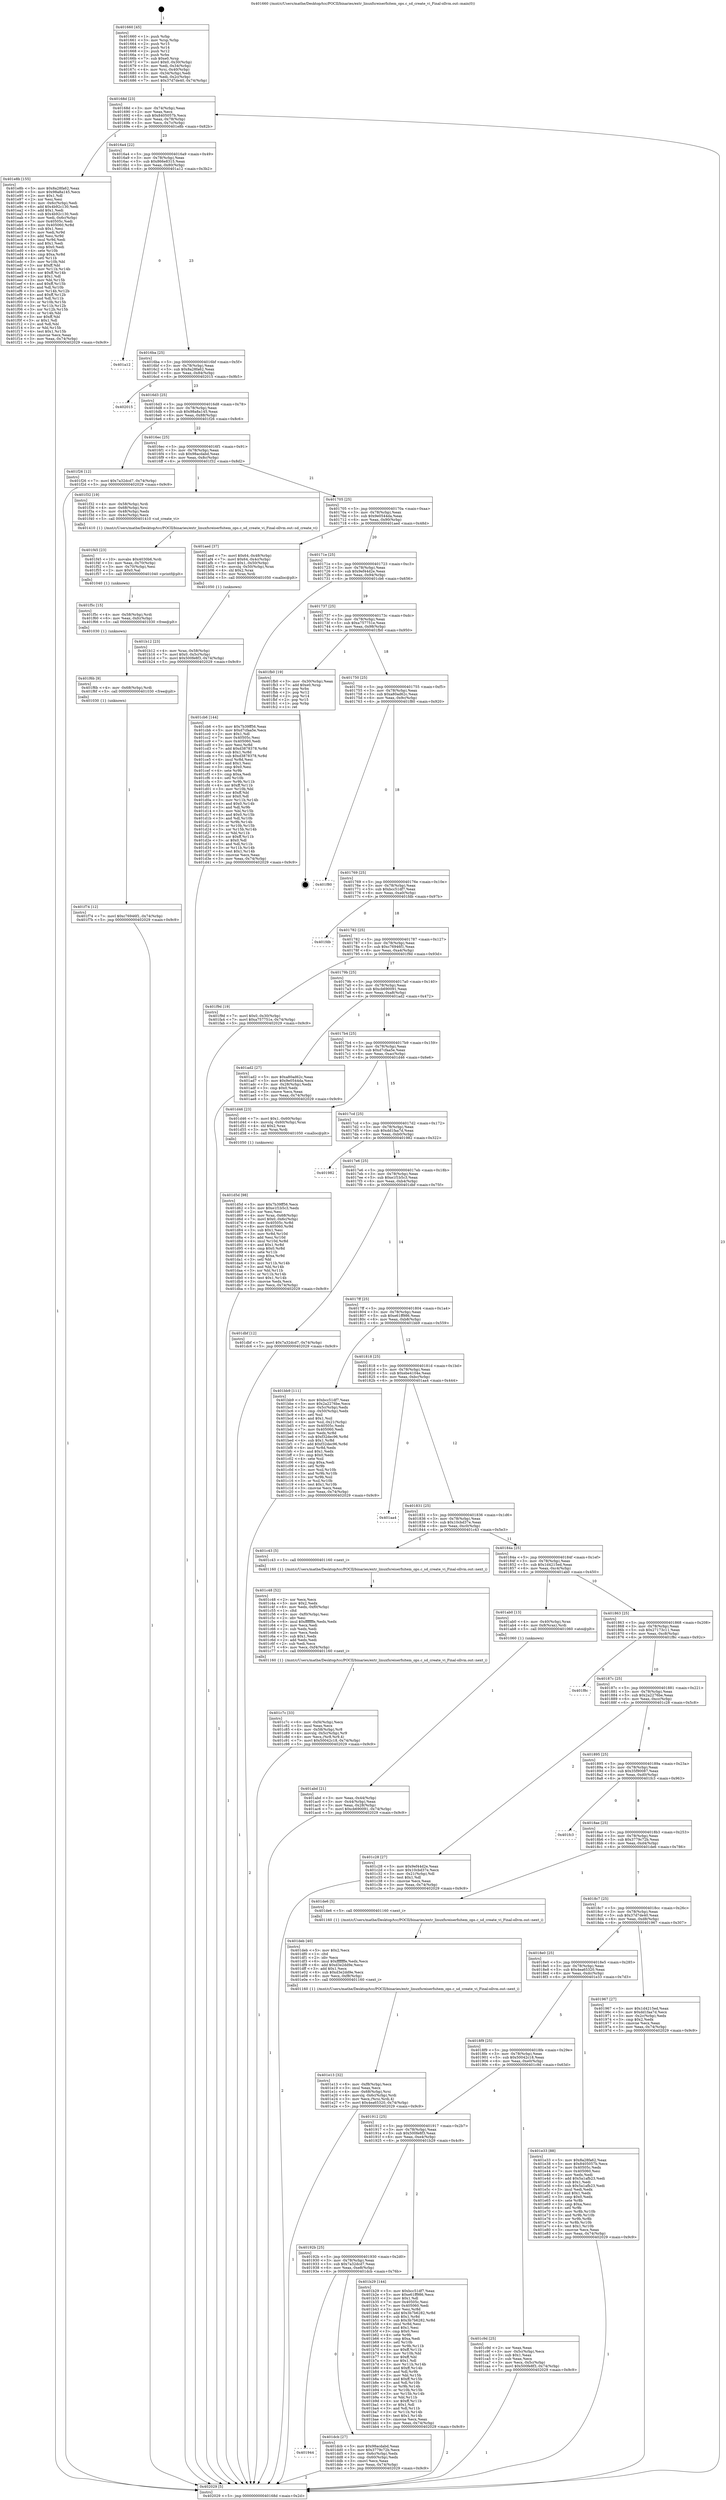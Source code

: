 digraph "0x401660" {
  label = "0x401660 (/mnt/c/Users/mathe/Desktop/tcc/POCII/binaries/extr_linuxfsreiserfsitem_ops.c_sd_create_vi_Final-ollvm.out::main(0))"
  labelloc = "t"
  node[shape=record]

  Entry [label="",width=0.3,height=0.3,shape=circle,fillcolor=black,style=filled]
  "0x40168d" [label="{
     0x40168d [23]\l
     | [instrs]\l
     &nbsp;&nbsp;0x40168d \<+3\>: mov -0x74(%rbp),%eax\l
     &nbsp;&nbsp;0x401690 \<+2\>: mov %eax,%ecx\l
     &nbsp;&nbsp;0x401692 \<+6\>: sub $0x8405057b,%ecx\l
     &nbsp;&nbsp;0x401698 \<+3\>: mov %eax,-0x78(%rbp)\l
     &nbsp;&nbsp;0x40169b \<+3\>: mov %ecx,-0x7c(%rbp)\l
     &nbsp;&nbsp;0x40169e \<+6\>: je 0000000000401e8b \<main+0x82b\>\l
  }"]
  "0x401e8b" [label="{
     0x401e8b [155]\l
     | [instrs]\l
     &nbsp;&nbsp;0x401e8b \<+5\>: mov $0x8a28fa62,%eax\l
     &nbsp;&nbsp;0x401e90 \<+5\>: mov $0x98a8a145,%ecx\l
     &nbsp;&nbsp;0x401e95 \<+2\>: mov $0x1,%dl\l
     &nbsp;&nbsp;0x401e97 \<+2\>: xor %esi,%esi\l
     &nbsp;&nbsp;0x401e99 \<+3\>: mov -0x6c(%rbp),%edi\l
     &nbsp;&nbsp;0x401e9c \<+6\>: add $0x4b92c130,%edi\l
     &nbsp;&nbsp;0x401ea2 \<+3\>: add $0x1,%edi\l
     &nbsp;&nbsp;0x401ea5 \<+6\>: sub $0x4b92c130,%edi\l
     &nbsp;&nbsp;0x401eab \<+3\>: mov %edi,-0x6c(%rbp)\l
     &nbsp;&nbsp;0x401eae \<+7\>: mov 0x40505c,%edi\l
     &nbsp;&nbsp;0x401eb5 \<+8\>: mov 0x405060,%r8d\l
     &nbsp;&nbsp;0x401ebd \<+3\>: sub $0x1,%esi\l
     &nbsp;&nbsp;0x401ec0 \<+3\>: mov %edi,%r9d\l
     &nbsp;&nbsp;0x401ec3 \<+3\>: add %esi,%r9d\l
     &nbsp;&nbsp;0x401ec6 \<+4\>: imul %r9d,%edi\l
     &nbsp;&nbsp;0x401eca \<+3\>: and $0x1,%edi\l
     &nbsp;&nbsp;0x401ecd \<+3\>: cmp $0x0,%edi\l
     &nbsp;&nbsp;0x401ed0 \<+4\>: sete %r10b\l
     &nbsp;&nbsp;0x401ed4 \<+4\>: cmp $0xa,%r8d\l
     &nbsp;&nbsp;0x401ed8 \<+4\>: setl %r11b\l
     &nbsp;&nbsp;0x401edc \<+3\>: mov %r10b,%bl\l
     &nbsp;&nbsp;0x401edf \<+3\>: xor $0xff,%bl\l
     &nbsp;&nbsp;0x401ee2 \<+3\>: mov %r11b,%r14b\l
     &nbsp;&nbsp;0x401ee5 \<+4\>: xor $0xff,%r14b\l
     &nbsp;&nbsp;0x401ee9 \<+3\>: xor $0x1,%dl\l
     &nbsp;&nbsp;0x401eec \<+3\>: mov %bl,%r15b\l
     &nbsp;&nbsp;0x401eef \<+4\>: and $0xff,%r15b\l
     &nbsp;&nbsp;0x401ef3 \<+3\>: and %dl,%r10b\l
     &nbsp;&nbsp;0x401ef6 \<+3\>: mov %r14b,%r12b\l
     &nbsp;&nbsp;0x401ef9 \<+4\>: and $0xff,%r12b\l
     &nbsp;&nbsp;0x401efd \<+3\>: and %dl,%r11b\l
     &nbsp;&nbsp;0x401f00 \<+3\>: or %r10b,%r15b\l
     &nbsp;&nbsp;0x401f03 \<+3\>: or %r11b,%r12b\l
     &nbsp;&nbsp;0x401f06 \<+3\>: xor %r12b,%r15b\l
     &nbsp;&nbsp;0x401f09 \<+3\>: or %r14b,%bl\l
     &nbsp;&nbsp;0x401f0c \<+3\>: xor $0xff,%bl\l
     &nbsp;&nbsp;0x401f0f \<+3\>: or $0x1,%dl\l
     &nbsp;&nbsp;0x401f12 \<+2\>: and %dl,%bl\l
     &nbsp;&nbsp;0x401f14 \<+3\>: or %bl,%r15b\l
     &nbsp;&nbsp;0x401f17 \<+4\>: test $0x1,%r15b\l
     &nbsp;&nbsp;0x401f1b \<+3\>: cmovne %ecx,%eax\l
     &nbsp;&nbsp;0x401f1e \<+3\>: mov %eax,-0x74(%rbp)\l
     &nbsp;&nbsp;0x401f21 \<+5\>: jmp 0000000000402029 \<main+0x9c9\>\l
  }"]
  "0x4016a4" [label="{
     0x4016a4 [22]\l
     | [instrs]\l
     &nbsp;&nbsp;0x4016a4 \<+5\>: jmp 00000000004016a9 \<main+0x49\>\l
     &nbsp;&nbsp;0x4016a9 \<+3\>: mov -0x78(%rbp),%eax\l
     &nbsp;&nbsp;0x4016ac \<+5\>: sub $0x866e8315,%eax\l
     &nbsp;&nbsp;0x4016b1 \<+3\>: mov %eax,-0x80(%rbp)\l
     &nbsp;&nbsp;0x4016b4 \<+6\>: je 0000000000401a12 \<main+0x3b2\>\l
  }"]
  Exit [label="",width=0.3,height=0.3,shape=circle,fillcolor=black,style=filled,peripheries=2]
  "0x401a12" [label="{
     0x401a12\l
  }", style=dashed]
  "0x4016ba" [label="{
     0x4016ba [25]\l
     | [instrs]\l
     &nbsp;&nbsp;0x4016ba \<+5\>: jmp 00000000004016bf \<main+0x5f\>\l
     &nbsp;&nbsp;0x4016bf \<+3\>: mov -0x78(%rbp),%eax\l
     &nbsp;&nbsp;0x4016c2 \<+5\>: sub $0x8a28fa62,%eax\l
     &nbsp;&nbsp;0x4016c7 \<+6\>: mov %eax,-0x84(%rbp)\l
     &nbsp;&nbsp;0x4016cd \<+6\>: je 0000000000402015 \<main+0x9b5\>\l
  }"]
  "0x401f74" [label="{
     0x401f74 [12]\l
     | [instrs]\l
     &nbsp;&nbsp;0x401f74 \<+7\>: movl $0xc76946f1,-0x74(%rbp)\l
     &nbsp;&nbsp;0x401f7b \<+5\>: jmp 0000000000402029 \<main+0x9c9\>\l
  }"]
  "0x402015" [label="{
     0x402015\l
  }", style=dashed]
  "0x4016d3" [label="{
     0x4016d3 [25]\l
     | [instrs]\l
     &nbsp;&nbsp;0x4016d3 \<+5\>: jmp 00000000004016d8 \<main+0x78\>\l
     &nbsp;&nbsp;0x4016d8 \<+3\>: mov -0x78(%rbp),%eax\l
     &nbsp;&nbsp;0x4016db \<+5\>: sub $0x98a8a145,%eax\l
     &nbsp;&nbsp;0x4016e0 \<+6\>: mov %eax,-0x88(%rbp)\l
     &nbsp;&nbsp;0x4016e6 \<+6\>: je 0000000000401f26 \<main+0x8c6\>\l
  }"]
  "0x401f6b" [label="{
     0x401f6b [9]\l
     | [instrs]\l
     &nbsp;&nbsp;0x401f6b \<+4\>: mov -0x68(%rbp),%rdi\l
     &nbsp;&nbsp;0x401f6f \<+5\>: call 0000000000401030 \<free@plt\>\l
     | [calls]\l
     &nbsp;&nbsp;0x401030 \{1\} (unknown)\l
  }"]
  "0x401f26" [label="{
     0x401f26 [12]\l
     | [instrs]\l
     &nbsp;&nbsp;0x401f26 \<+7\>: movl $0x7a32dcd7,-0x74(%rbp)\l
     &nbsp;&nbsp;0x401f2d \<+5\>: jmp 0000000000402029 \<main+0x9c9\>\l
  }"]
  "0x4016ec" [label="{
     0x4016ec [25]\l
     | [instrs]\l
     &nbsp;&nbsp;0x4016ec \<+5\>: jmp 00000000004016f1 \<main+0x91\>\l
     &nbsp;&nbsp;0x4016f1 \<+3\>: mov -0x78(%rbp),%eax\l
     &nbsp;&nbsp;0x4016f4 \<+5\>: sub $0x98acdabd,%eax\l
     &nbsp;&nbsp;0x4016f9 \<+6\>: mov %eax,-0x8c(%rbp)\l
     &nbsp;&nbsp;0x4016ff \<+6\>: je 0000000000401f32 \<main+0x8d2\>\l
  }"]
  "0x401f5c" [label="{
     0x401f5c [15]\l
     | [instrs]\l
     &nbsp;&nbsp;0x401f5c \<+4\>: mov -0x58(%rbp),%rdi\l
     &nbsp;&nbsp;0x401f60 \<+6\>: mov %eax,-0xfc(%rbp)\l
     &nbsp;&nbsp;0x401f66 \<+5\>: call 0000000000401030 \<free@plt\>\l
     | [calls]\l
     &nbsp;&nbsp;0x401030 \{1\} (unknown)\l
  }"]
  "0x401f32" [label="{
     0x401f32 [19]\l
     | [instrs]\l
     &nbsp;&nbsp;0x401f32 \<+4\>: mov -0x58(%rbp),%rdi\l
     &nbsp;&nbsp;0x401f36 \<+4\>: mov -0x68(%rbp),%rsi\l
     &nbsp;&nbsp;0x401f3a \<+3\>: mov -0x48(%rbp),%edx\l
     &nbsp;&nbsp;0x401f3d \<+3\>: mov -0x4c(%rbp),%ecx\l
     &nbsp;&nbsp;0x401f40 \<+5\>: call 0000000000401410 \<sd_create_vi\>\l
     | [calls]\l
     &nbsp;&nbsp;0x401410 \{1\} (/mnt/c/Users/mathe/Desktop/tcc/POCII/binaries/extr_linuxfsreiserfsitem_ops.c_sd_create_vi_Final-ollvm.out::sd_create_vi)\l
  }"]
  "0x401705" [label="{
     0x401705 [25]\l
     | [instrs]\l
     &nbsp;&nbsp;0x401705 \<+5\>: jmp 000000000040170a \<main+0xaa\>\l
     &nbsp;&nbsp;0x40170a \<+3\>: mov -0x78(%rbp),%eax\l
     &nbsp;&nbsp;0x40170d \<+5\>: sub $0x9e0544da,%eax\l
     &nbsp;&nbsp;0x401712 \<+6\>: mov %eax,-0x90(%rbp)\l
     &nbsp;&nbsp;0x401718 \<+6\>: je 0000000000401aed \<main+0x48d\>\l
  }"]
  "0x401f45" [label="{
     0x401f45 [23]\l
     | [instrs]\l
     &nbsp;&nbsp;0x401f45 \<+10\>: movabs $0x4030b6,%rdi\l
     &nbsp;&nbsp;0x401f4f \<+3\>: mov %eax,-0x70(%rbp)\l
     &nbsp;&nbsp;0x401f52 \<+3\>: mov -0x70(%rbp),%esi\l
     &nbsp;&nbsp;0x401f55 \<+2\>: mov $0x0,%al\l
     &nbsp;&nbsp;0x401f57 \<+5\>: call 0000000000401040 \<printf@plt\>\l
     | [calls]\l
     &nbsp;&nbsp;0x401040 \{1\} (unknown)\l
  }"]
  "0x401aed" [label="{
     0x401aed [37]\l
     | [instrs]\l
     &nbsp;&nbsp;0x401aed \<+7\>: movl $0x64,-0x48(%rbp)\l
     &nbsp;&nbsp;0x401af4 \<+7\>: movl $0x64,-0x4c(%rbp)\l
     &nbsp;&nbsp;0x401afb \<+7\>: movl $0x1,-0x50(%rbp)\l
     &nbsp;&nbsp;0x401b02 \<+4\>: movslq -0x50(%rbp),%rax\l
     &nbsp;&nbsp;0x401b06 \<+4\>: shl $0x2,%rax\l
     &nbsp;&nbsp;0x401b0a \<+3\>: mov %rax,%rdi\l
     &nbsp;&nbsp;0x401b0d \<+5\>: call 0000000000401050 \<malloc@plt\>\l
     | [calls]\l
     &nbsp;&nbsp;0x401050 \{1\} (unknown)\l
  }"]
  "0x40171e" [label="{
     0x40171e [25]\l
     | [instrs]\l
     &nbsp;&nbsp;0x40171e \<+5\>: jmp 0000000000401723 \<main+0xc3\>\l
     &nbsp;&nbsp;0x401723 \<+3\>: mov -0x78(%rbp),%eax\l
     &nbsp;&nbsp;0x401726 \<+5\>: sub $0x9ef44d2e,%eax\l
     &nbsp;&nbsp;0x40172b \<+6\>: mov %eax,-0x94(%rbp)\l
     &nbsp;&nbsp;0x401731 \<+6\>: je 0000000000401cb6 \<main+0x656\>\l
  }"]
  "0x401e13" [label="{
     0x401e13 [32]\l
     | [instrs]\l
     &nbsp;&nbsp;0x401e13 \<+6\>: mov -0xf8(%rbp),%ecx\l
     &nbsp;&nbsp;0x401e19 \<+3\>: imul %eax,%ecx\l
     &nbsp;&nbsp;0x401e1c \<+4\>: mov -0x68(%rbp),%rsi\l
     &nbsp;&nbsp;0x401e20 \<+4\>: movslq -0x6c(%rbp),%rdi\l
     &nbsp;&nbsp;0x401e24 \<+3\>: mov %ecx,(%rsi,%rdi,4)\l
     &nbsp;&nbsp;0x401e27 \<+7\>: movl $0x4ea65320,-0x74(%rbp)\l
     &nbsp;&nbsp;0x401e2e \<+5\>: jmp 0000000000402029 \<main+0x9c9\>\l
  }"]
  "0x401cb6" [label="{
     0x401cb6 [144]\l
     | [instrs]\l
     &nbsp;&nbsp;0x401cb6 \<+5\>: mov $0x7b39ff56,%eax\l
     &nbsp;&nbsp;0x401cbb \<+5\>: mov $0xd7cfaa5e,%ecx\l
     &nbsp;&nbsp;0x401cc0 \<+2\>: mov $0x1,%dl\l
     &nbsp;&nbsp;0x401cc2 \<+7\>: mov 0x40505c,%esi\l
     &nbsp;&nbsp;0x401cc9 \<+7\>: mov 0x405060,%edi\l
     &nbsp;&nbsp;0x401cd0 \<+3\>: mov %esi,%r8d\l
     &nbsp;&nbsp;0x401cd3 \<+7\>: add $0xd3878378,%r8d\l
     &nbsp;&nbsp;0x401cda \<+4\>: sub $0x1,%r8d\l
     &nbsp;&nbsp;0x401cde \<+7\>: sub $0xd3878378,%r8d\l
     &nbsp;&nbsp;0x401ce5 \<+4\>: imul %r8d,%esi\l
     &nbsp;&nbsp;0x401ce9 \<+3\>: and $0x1,%esi\l
     &nbsp;&nbsp;0x401cec \<+3\>: cmp $0x0,%esi\l
     &nbsp;&nbsp;0x401cef \<+4\>: sete %r9b\l
     &nbsp;&nbsp;0x401cf3 \<+3\>: cmp $0xa,%edi\l
     &nbsp;&nbsp;0x401cf6 \<+4\>: setl %r10b\l
     &nbsp;&nbsp;0x401cfa \<+3\>: mov %r9b,%r11b\l
     &nbsp;&nbsp;0x401cfd \<+4\>: xor $0xff,%r11b\l
     &nbsp;&nbsp;0x401d01 \<+3\>: mov %r10b,%bl\l
     &nbsp;&nbsp;0x401d04 \<+3\>: xor $0xff,%bl\l
     &nbsp;&nbsp;0x401d07 \<+3\>: xor $0x0,%dl\l
     &nbsp;&nbsp;0x401d0a \<+3\>: mov %r11b,%r14b\l
     &nbsp;&nbsp;0x401d0d \<+4\>: and $0x0,%r14b\l
     &nbsp;&nbsp;0x401d11 \<+3\>: and %dl,%r9b\l
     &nbsp;&nbsp;0x401d14 \<+3\>: mov %bl,%r15b\l
     &nbsp;&nbsp;0x401d17 \<+4\>: and $0x0,%r15b\l
     &nbsp;&nbsp;0x401d1b \<+3\>: and %dl,%r10b\l
     &nbsp;&nbsp;0x401d1e \<+3\>: or %r9b,%r14b\l
     &nbsp;&nbsp;0x401d21 \<+3\>: or %r10b,%r15b\l
     &nbsp;&nbsp;0x401d24 \<+3\>: xor %r15b,%r14b\l
     &nbsp;&nbsp;0x401d27 \<+3\>: or %bl,%r11b\l
     &nbsp;&nbsp;0x401d2a \<+4\>: xor $0xff,%r11b\l
     &nbsp;&nbsp;0x401d2e \<+3\>: or $0x0,%dl\l
     &nbsp;&nbsp;0x401d31 \<+3\>: and %dl,%r11b\l
     &nbsp;&nbsp;0x401d34 \<+3\>: or %r11b,%r14b\l
     &nbsp;&nbsp;0x401d37 \<+4\>: test $0x1,%r14b\l
     &nbsp;&nbsp;0x401d3b \<+3\>: cmovne %ecx,%eax\l
     &nbsp;&nbsp;0x401d3e \<+3\>: mov %eax,-0x74(%rbp)\l
     &nbsp;&nbsp;0x401d41 \<+5\>: jmp 0000000000402029 \<main+0x9c9\>\l
  }"]
  "0x401737" [label="{
     0x401737 [25]\l
     | [instrs]\l
     &nbsp;&nbsp;0x401737 \<+5\>: jmp 000000000040173c \<main+0xdc\>\l
     &nbsp;&nbsp;0x40173c \<+3\>: mov -0x78(%rbp),%eax\l
     &nbsp;&nbsp;0x40173f \<+5\>: sub $0xa757751e,%eax\l
     &nbsp;&nbsp;0x401744 \<+6\>: mov %eax,-0x98(%rbp)\l
     &nbsp;&nbsp;0x40174a \<+6\>: je 0000000000401fb0 \<main+0x950\>\l
  }"]
  "0x401deb" [label="{
     0x401deb [40]\l
     | [instrs]\l
     &nbsp;&nbsp;0x401deb \<+5\>: mov $0x2,%ecx\l
     &nbsp;&nbsp;0x401df0 \<+1\>: cltd\l
     &nbsp;&nbsp;0x401df1 \<+2\>: idiv %ecx\l
     &nbsp;&nbsp;0x401df3 \<+6\>: imul $0xfffffffe,%edx,%ecx\l
     &nbsp;&nbsp;0x401df9 \<+6\>: add $0xd3e2dd9e,%ecx\l
     &nbsp;&nbsp;0x401dff \<+3\>: add $0x1,%ecx\l
     &nbsp;&nbsp;0x401e02 \<+6\>: sub $0xd3e2dd9e,%ecx\l
     &nbsp;&nbsp;0x401e08 \<+6\>: mov %ecx,-0xf8(%rbp)\l
     &nbsp;&nbsp;0x401e0e \<+5\>: call 0000000000401160 \<next_i\>\l
     | [calls]\l
     &nbsp;&nbsp;0x401160 \{1\} (/mnt/c/Users/mathe/Desktop/tcc/POCII/binaries/extr_linuxfsreiserfsitem_ops.c_sd_create_vi_Final-ollvm.out::next_i)\l
  }"]
  "0x401fb0" [label="{
     0x401fb0 [19]\l
     | [instrs]\l
     &nbsp;&nbsp;0x401fb0 \<+3\>: mov -0x30(%rbp),%eax\l
     &nbsp;&nbsp;0x401fb3 \<+7\>: add $0xe0,%rsp\l
     &nbsp;&nbsp;0x401fba \<+1\>: pop %rbx\l
     &nbsp;&nbsp;0x401fbb \<+2\>: pop %r12\l
     &nbsp;&nbsp;0x401fbd \<+2\>: pop %r14\l
     &nbsp;&nbsp;0x401fbf \<+2\>: pop %r15\l
     &nbsp;&nbsp;0x401fc1 \<+1\>: pop %rbp\l
     &nbsp;&nbsp;0x401fc2 \<+1\>: ret\l
  }"]
  "0x401750" [label="{
     0x401750 [25]\l
     | [instrs]\l
     &nbsp;&nbsp;0x401750 \<+5\>: jmp 0000000000401755 \<main+0xf5\>\l
     &nbsp;&nbsp;0x401755 \<+3\>: mov -0x78(%rbp),%eax\l
     &nbsp;&nbsp;0x401758 \<+5\>: sub $0xa80ad62c,%eax\l
     &nbsp;&nbsp;0x40175d \<+6\>: mov %eax,-0x9c(%rbp)\l
     &nbsp;&nbsp;0x401763 \<+6\>: je 0000000000401f80 \<main+0x920\>\l
  }"]
  "0x401944" [label="{
     0x401944\l
  }", style=dashed]
  "0x401f80" [label="{
     0x401f80\l
  }", style=dashed]
  "0x401769" [label="{
     0x401769 [25]\l
     | [instrs]\l
     &nbsp;&nbsp;0x401769 \<+5\>: jmp 000000000040176e \<main+0x10e\>\l
     &nbsp;&nbsp;0x40176e \<+3\>: mov -0x78(%rbp),%eax\l
     &nbsp;&nbsp;0x401771 \<+5\>: sub $0xbcc51df7,%eax\l
     &nbsp;&nbsp;0x401776 \<+6\>: mov %eax,-0xa0(%rbp)\l
     &nbsp;&nbsp;0x40177c \<+6\>: je 0000000000401fdb \<main+0x97b\>\l
  }"]
  "0x401dcb" [label="{
     0x401dcb [27]\l
     | [instrs]\l
     &nbsp;&nbsp;0x401dcb \<+5\>: mov $0x98acdabd,%eax\l
     &nbsp;&nbsp;0x401dd0 \<+5\>: mov $0x3779c72b,%ecx\l
     &nbsp;&nbsp;0x401dd5 \<+3\>: mov -0x6c(%rbp),%edx\l
     &nbsp;&nbsp;0x401dd8 \<+3\>: cmp -0x60(%rbp),%edx\l
     &nbsp;&nbsp;0x401ddb \<+3\>: cmovl %ecx,%eax\l
     &nbsp;&nbsp;0x401dde \<+3\>: mov %eax,-0x74(%rbp)\l
     &nbsp;&nbsp;0x401de1 \<+5\>: jmp 0000000000402029 \<main+0x9c9\>\l
  }"]
  "0x401fdb" [label="{
     0x401fdb\l
  }", style=dashed]
  "0x401782" [label="{
     0x401782 [25]\l
     | [instrs]\l
     &nbsp;&nbsp;0x401782 \<+5\>: jmp 0000000000401787 \<main+0x127\>\l
     &nbsp;&nbsp;0x401787 \<+3\>: mov -0x78(%rbp),%eax\l
     &nbsp;&nbsp;0x40178a \<+5\>: sub $0xc76946f1,%eax\l
     &nbsp;&nbsp;0x40178f \<+6\>: mov %eax,-0xa4(%rbp)\l
     &nbsp;&nbsp;0x401795 \<+6\>: je 0000000000401f9d \<main+0x93d\>\l
  }"]
  "0x401d5d" [label="{
     0x401d5d [98]\l
     | [instrs]\l
     &nbsp;&nbsp;0x401d5d \<+5\>: mov $0x7b39ff56,%ecx\l
     &nbsp;&nbsp;0x401d62 \<+5\>: mov $0xe1f1b5c3,%edx\l
     &nbsp;&nbsp;0x401d67 \<+2\>: xor %esi,%esi\l
     &nbsp;&nbsp;0x401d69 \<+4\>: mov %rax,-0x68(%rbp)\l
     &nbsp;&nbsp;0x401d6d \<+7\>: movl $0x0,-0x6c(%rbp)\l
     &nbsp;&nbsp;0x401d74 \<+8\>: mov 0x40505c,%r8d\l
     &nbsp;&nbsp;0x401d7c \<+8\>: mov 0x405060,%r9d\l
     &nbsp;&nbsp;0x401d84 \<+3\>: sub $0x1,%esi\l
     &nbsp;&nbsp;0x401d87 \<+3\>: mov %r8d,%r10d\l
     &nbsp;&nbsp;0x401d8a \<+3\>: add %esi,%r10d\l
     &nbsp;&nbsp;0x401d8d \<+4\>: imul %r10d,%r8d\l
     &nbsp;&nbsp;0x401d91 \<+4\>: and $0x1,%r8d\l
     &nbsp;&nbsp;0x401d95 \<+4\>: cmp $0x0,%r8d\l
     &nbsp;&nbsp;0x401d99 \<+4\>: sete %r11b\l
     &nbsp;&nbsp;0x401d9d \<+4\>: cmp $0xa,%r9d\l
     &nbsp;&nbsp;0x401da1 \<+3\>: setl %bl\l
     &nbsp;&nbsp;0x401da4 \<+3\>: mov %r11b,%r14b\l
     &nbsp;&nbsp;0x401da7 \<+3\>: and %bl,%r14b\l
     &nbsp;&nbsp;0x401daa \<+3\>: xor %bl,%r11b\l
     &nbsp;&nbsp;0x401dad \<+3\>: or %r11b,%r14b\l
     &nbsp;&nbsp;0x401db0 \<+4\>: test $0x1,%r14b\l
     &nbsp;&nbsp;0x401db4 \<+3\>: cmovne %edx,%ecx\l
     &nbsp;&nbsp;0x401db7 \<+3\>: mov %ecx,-0x74(%rbp)\l
     &nbsp;&nbsp;0x401dba \<+5\>: jmp 0000000000402029 \<main+0x9c9\>\l
  }"]
  "0x401f9d" [label="{
     0x401f9d [19]\l
     | [instrs]\l
     &nbsp;&nbsp;0x401f9d \<+7\>: movl $0x0,-0x30(%rbp)\l
     &nbsp;&nbsp;0x401fa4 \<+7\>: movl $0xa757751e,-0x74(%rbp)\l
     &nbsp;&nbsp;0x401fab \<+5\>: jmp 0000000000402029 \<main+0x9c9\>\l
  }"]
  "0x40179b" [label="{
     0x40179b [25]\l
     | [instrs]\l
     &nbsp;&nbsp;0x40179b \<+5\>: jmp 00000000004017a0 \<main+0x140\>\l
     &nbsp;&nbsp;0x4017a0 \<+3\>: mov -0x78(%rbp),%eax\l
     &nbsp;&nbsp;0x4017a3 \<+5\>: sub $0xcb690091,%eax\l
     &nbsp;&nbsp;0x4017a8 \<+6\>: mov %eax,-0xa8(%rbp)\l
     &nbsp;&nbsp;0x4017ae \<+6\>: je 0000000000401ad2 \<main+0x472\>\l
  }"]
  "0x401c7c" [label="{
     0x401c7c [33]\l
     | [instrs]\l
     &nbsp;&nbsp;0x401c7c \<+6\>: mov -0xf4(%rbp),%ecx\l
     &nbsp;&nbsp;0x401c82 \<+3\>: imul %eax,%ecx\l
     &nbsp;&nbsp;0x401c85 \<+4\>: mov -0x58(%rbp),%r8\l
     &nbsp;&nbsp;0x401c89 \<+4\>: movslq -0x5c(%rbp),%r9\l
     &nbsp;&nbsp;0x401c8d \<+4\>: mov %ecx,(%r8,%r9,4)\l
     &nbsp;&nbsp;0x401c91 \<+7\>: movl $0x50042c18,-0x74(%rbp)\l
     &nbsp;&nbsp;0x401c98 \<+5\>: jmp 0000000000402029 \<main+0x9c9\>\l
  }"]
  "0x401ad2" [label="{
     0x401ad2 [27]\l
     | [instrs]\l
     &nbsp;&nbsp;0x401ad2 \<+5\>: mov $0xa80ad62c,%eax\l
     &nbsp;&nbsp;0x401ad7 \<+5\>: mov $0x9e0544da,%ecx\l
     &nbsp;&nbsp;0x401adc \<+3\>: mov -0x28(%rbp),%edx\l
     &nbsp;&nbsp;0x401adf \<+3\>: cmp $0x0,%edx\l
     &nbsp;&nbsp;0x401ae2 \<+3\>: cmove %ecx,%eax\l
     &nbsp;&nbsp;0x401ae5 \<+3\>: mov %eax,-0x74(%rbp)\l
     &nbsp;&nbsp;0x401ae8 \<+5\>: jmp 0000000000402029 \<main+0x9c9\>\l
  }"]
  "0x4017b4" [label="{
     0x4017b4 [25]\l
     | [instrs]\l
     &nbsp;&nbsp;0x4017b4 \<+5\>: jmp 00000000004017b9 \<main+0x159\>\l
     &nbsp;&nbsp;0x4017b9 \<+3\>: mov -0x78(%rbp),%eax\l
     &nbsp;&nbsp;0x4017bc \<+5\>: sub $0xd7cfaa5e,%eax\l
     &nbsp;&nbsp;0x4017c1 \<+6\>: mov %eax,-0xac(%rbp)\l
     &nbsp;&nbsp;0x4017c7 \<+6\>: je 0000000000401d46 \<main+0x6e6\>\l
  }"]
  "0x401c48" [label="{
     0x401c48 [52]\l
     | [instrs]\l
     &nbsp;&nbsp;0x401c48 \<+2\>: xor %ecx,%ecx\l
     &nbsp;&nbsp;0x401c4a \<+5\>: mov $0x2,%edx\l
     &nbsp;&nbsp;0x401c4f \<+6\>: mov %edx,-0xf0(%rbp)\l
     &nbsp;&nbsp;0x401c55 \<+1\>: cltd\l
     &nbsp;&nbsp;0x401c56 \<+6\>: mov -0xf0(%rbp),%esi\l
     &nbsp;&nbsp;0x401c5c \<+2\>: idiv %esi\l
     &nbsp;&nbsp;0x401c5e \<+6\>: imul $0xfffffffe,%edx,%edx\l
     &nbsp;&nbsp;0x401c64 \<+2\>: mov %ecx,%edi\l
     &nbsp;&nbsp;0x401c66 \<+2\>: sub %edx,%edi\l
     &nbsp;&nbsp;0x401c68 \<+2\>: mov %ecx,%edx\l
     &nbsp;&nbsp;0x401c6a \<+3\>: sub $0x1,%edx\l
     &nbsp;&nbsp;0x401c6d \<+2\>: add %edx,%edi\l
     &nbsp;&nbsp;0x401c6f \<+2\>: sub %edi,%ecx\l
     &nbsp;&nbsp;0x401c71 \<+6\>: mov %ecx,-0xf4(%rbp)\l
     &nbsp;&nbsp;0x401c77 \<+5\>: call 0000000000401160 \<next_i\>\l
     | [calls]\l
     &nbsp;&nbsp;0x401160 \{1\} (/mnt/c/Users/mathe/Desktop/tcc/POCII/binaries/extr_linuxfsreiserfsitem_ops.c_sd_create_vi_Final-ollvm.out::next_i)\l
  }"]
  "0x401d46" [label="{
     0x401d46 [23]\l
     | [instrs]\l
     &nbsp;&nbsp;0x401d46 \<+7\>: movl $0x1,-0x60(%rbp)\l
     &nbsp;&nbsp;0x401d4d \<+4\>: movslq -0x60(%rbp),%rax\l
     &nbsp;&nbsp;0x401d51 \<+4\>: shl $0x2,%rax\l
     &nbsp;&nbsp;0x401d55 \<+3\>: mov %rax,%rdi\l
     &nbsp;&nbsp;0x401d58 \<+5\>: call 0000000000401050 \<malloc@plt\>\l
     | [calls]\l
     &nbsp;&nbsp;0x401050 \{1\} (unknown)\l
  }"]
  "0x4017cd" [label="{
     0x4017cd [25]\l
     | [instrs]\l
     &nbsp;&nbsp;0x4017cd \<+5\>: jmp 00000000004017d2 \<main+0x172\>\l
     &nbsp;&nbsp;0x4017d2 \<+3\>: mov -0x78(%rbp),%eax\l
     &nbsp;&nbsp;0x4017d5 \<+5\>: sub $0xdd1faa7d,%eax\l
     &nbsp;&nbsp;0x4017da \<+6\>: mov %eax,-0xb0(%rbp)\l
     &nbsp;&nbsp;0x4017e0 \<+6\>: je 0000000000401982 \<main+0x322\>\l
  }"]
  "0x40192b" [label="{
     0x40192b [25]\l
     | [instrs]\l
     &nbsp;&nbsp;0x40192b \<+5\>: jmp 0000000000401930 \<main+0x2d0\>\l
     &nbsp;&nbsp;0x401930 \<+3\>: mov -0x78(%rbp),%eax\l
     &nbsp;&nbsp;0x401933 \<+5\>: sub $0x7a32dcd7,%eax\l
     &nbsp;&nbsp;0x401938 \<+6\>: mov %eax,-0xe8(%rbp)\l
     &nbsp;&nbsp;0x40193e \<+6\>: je 0000000000401dcb \<main+0x76b\>\l
  }"]
  "0x401982" [label="{
     0x401982\l
  }", style=dashed]
  "0x4017e6" [label="{
     0x4017e6 [25]\l
     | [instrs]\l
     &nbsp;&nbsp;0x4017e6 \<+5\>: jmp 00000000004017eb \<main+0x18b\>\l
     &nbsp;&nbsp;0x4017eb \<+3\>: mov -0x78(%rbp),%eax\l
     &nbsp;&nbsp;0x4017ee \<+5\>: sub $0xe1f1b5c3,%eax\l
     &nbsp;&nbsp;0x4017f3 \<+6\>: mov %eax,-0xb4(%rbp)\l
     &nbsp;&nbsp;0x4017f9 \<+6\>: je 0000000000401dbf \<main+0x75f\>\l
  }"]
  "0x401b29" [label="{
     0x401b29 [144]\l
     | [instrs]\l
     &nbsp;&nbsp;0x401b29 \<+5\>: mov $0xbcc51df7,%eax\l
     &nbsp;&nbsp;0x401b2e \<+5\>: mov $0xe61ff986,%ecx\l
     &nbsp;&nbsp;0x401b33 \<+2\>: mov $0x1,%dl\l
     &nbsp;&nbsp;0x401b35 \<+7\>: mov 0x40505c,%esi\l
     &nbsp;&nbsp;0x401b3c \<+7\>: mov 0x405060,%edi\l
     &nbsp;&nbsp;0x401b43 \<+3\>: mov %esi,%r8d\l
     &nbsp;&nbsp;0x401b46 \<+7\>: add $0x3b7b6282,%r8d\l
     &nbsp;&nbsp;0x401b4d \<+4\>: sub $0x1,%r8d\l
     &nbsp;&nbsp;0x401b51 \<+7\>: sub $0x3b7b6282,%r8d\l
     &nbsp;&nbsp;0x401b58 \<+4\>: imul %r8d,%esi\l
     &nbsp;&nbsp;0x401b5c \<+3\>: and $0x1,%esi\l
     &nbsp;&nbsp;0x401b5f \<+3\>: cmp $0x0,%esi\l
     &nbsp;&nbsp;0x401b62 \<+4\>: sete %r9b\l
     &nbsp;&nbsp;0x401b66 \<+3\>: cmp $0xa,%edi\l
     &nbsp;&nbsp;0x401b69 \<+4\>: setl %r10b\l
     &nbsp;&nbsp;0x401b6d \<+3\>: mov %r9b,%r11b\l
     &nbsp;&nbsp;0x401b70 \<+4\>: xor $0xff,%r11b\l
     &nbsp;&nbsp;0x401b74 \<+3\>: mov %r10b,%bl\l
     &nbsp;&nbsp;0x401b77 \<+3\>: xor $0xff,%bl\l
     &nbsp;&nbsp;0x401b7a \<+3\>: xor $0x1,%dl\l
     &nbsp;&nbsp;0x401b7d \<+3\>: mov %r11b,%r14b\l
     &nbsp;&nbsp;0x401b80 \<+4\>: and $0xff,%r14b\l
     &nbsp;&nbsp;0x401b84 \<+3\>: and %dl,%r9b\l
     &nbsp;&nbsp;0x401b87 \<+3\>: mov %bl,%r15b\l
     &nbsp;&nbsp;0x401b8a \<+4\>: and $0xff,%r15b\l
     &nbsp;&nbsp;0x401b8e \<+3\>: and %dl,%r10b\l
     &nbsp;&nbsp;0x401b91 \<+3\>: or %r9b,%r14b\l
     &nbsp;&nbsp;0x401b94 \<+3\>: or %r10b,%r15b\l
     &nbsp;&nbsp;0x401b97 \<+3\>: xor %r15b,%r14b\l
     &nbsp;&nbsp;0x401b9a \<+3\>: or %bl,%r11b\l
     &nbsp;&nbsp;0x401b9d \<+4\>: xor $0xff,%r11b\l
     &nbsp;&nbsp;0x401ba1 \<+3\>: or $0x1,%dl\l
     &nbsp;&nbsp;0x401ba4 \<+3\>: and %dl,%r11b\l
     &nbsp;&nbsp;0x401ba7 \<+3\>: or %r11b,%r14b\l
     &nbsp;&nbsp;0x401baa \<+4\>: test $0x1,%r14b\l
     &nbsp;&nbsp;0x401bae \<+3\>: cmovne %ecx,%eax\l
     &nbsp;&nbsp;0x401bb1 \<+3\>: mov %eax,-0x74(%rbp)\l
     &nbsp;&nbsp;0x401bb4 \<+5\>: jmp 0000000000402029 \<main+0x9c9\>\l
  }"]
  "0x401dbf" [label="{
     0x401dbf [12]\l
     | [instrs]\l
     &nbsp;&nbsp;0x401dbf \<+7\>: movl $0x7a32dcd7,-0x74(%rbp)\l
     &nbsp;&nbsp;0x401dc6 \<+5\>: jmp 0000000000402029 \<main+0x9c9\>\l
  }"]
  "0x4017ff" [label="{
     0x4017ff [25]\l
     | [instrs]\l
     &nbsp;&nbsp;0x4017ff \<+5\>: jmp 0000000000401804 \<main+0x1a4\>\l
     &nbsp;&nbsp;0x401804 \<+3\>: mov -0x78(%rbp),%eax\l
     &nbsp;&nbsp;0x401807 \<+5\>: sub $0xe61ff986,%eax\l
     &nbsp;&nbsp;0x40180c \<+6\>: mov %eax,-0xb8(%rbp)\l
     &nbsp;&nbsp;0x401812 \<+6\>: je 0000000000401bb9 \<main+0x559\>\l
  }"]
  "0x401912" [label="{
     0x401912 [25]\l
     | [instrs]\l
     &nbsp;&nbsp;0x401912 \<+5\>: jmp 0000000000401917 \<main+0x2b7\>\l
     &nbsp;&nbsp;0x401917 \<+3\>: mov -0x78(%rbp),%eax\l
     &nbsp;&nbsp;0x40191a \<+5\>: sub $0x500fe8f3,%eax\l
     &nbsp;&nbsp;0x40191f \<+6\>: mov %eax,-0xe4(%rbp)\l
     &nbsp;&nbsp;0x401925 \<+6\>: je 0000000000401b29 \<main+0x4c9\>\l
  }"]
  "0x401bb9" [label="{
     0x401bb9 [111]\l
     | [instrs]\l
     &nbsp;&nbsp;0x401bb9 \<+5\>: mov $0xbcc51df7,%eax\l
     &nbsp;&nbsp;0x401bbe \<+5\>: mov $0x2a2276be,%ecx\l
     &nbsp;&nbsp;0x401bc3 \<+3\>: mov -0x5c(%rbp),%edx\l
     &nbsp;&nbsp;0x401bc6 \<+3\>: cmp -0x50(%rbp),%edx\l
     &nbsp;&nbsp;0x401bc9 \<+4\>: setl %sil\l
     &nbsp;&nbsp;0x401bcd \<+4\>: and $0x1,%sil\l
     &nbsp;&nbsp;0x401bd1 \<+4\>: mov %sil,-0x21(%rbp)\l
     &nbsp;&nbsp;0x401bd5 \<+7\>: mov 0x40505c,%edx\l
     &nbsp;&nbsp;0x401bdc \<+7\>: mov 0x405060,%edi\l
     &nbsp;&nbsp;0x401be3 \<+3\>: mov %edx,%r8d\l
     &nbsp;&nbsp;0x401be6 \<+7\>: sub $0xf32dec96,%r8d\l
     &nbsp;&nbsp;0x401bed \<+4\>: sub $0x1,%r8d\l
     &nbsp;&nbsp;0x401bf1 \<+7\>: add $0xf32dec96,%r8d\l
     &nbsp;&nbsp;0x401bf8 \<+4\>: imul %r8d,%edx\l
     &nbsp;&nbsp;0x401bfc \<+3\>: and $0x1,%edx\l
     &nbsp;&nbsp;0x401bff \<+3\>: cmp $0x0,%edx\l
     &nbsp;&nbsp;0x401c02 \<+4\>: sete %sil\l
     &nbsp;&nbsp;0x401c06 \<+3\>: cmp $0xa,%edi\l
     &nbsp;&nbsp;0x401c09 \<+4\>: setl %r9b\l
     &nbsp;&nbsp;0x401c0d \<+3\>: mov %sil,%r10b\l
     &nbsp;&nbsp;0x401c10 \<+3\>: and %r9b,%r10b\l
     &nbsp;&nbsp;0x401c13 \<+3\>: xor %r9b,%sil\l
     &nbsp;&nbsp;0x401c16 \<+3\>: or %sil,%r10b\l
     &nbsp;&nbsp;0x401c19 \<+4\>: test $0x1,%r10b\l
     &nbsp;&nbsp;0x401c1d \<+3\>: cmovne %ecx,%eax\l
     &nbsp;&nbsp;0x401c20 \<+3\>: mov %eax,-0x74(%rbp)\l
     &nbsp;&nbsp;0x401c23 \<+5\>: jmp 0000000000402029 \<main+0x9c9\>\l
  }"]
  "0x401818" [label="{
     0x401818 [25]\l
     | [instrs]\l
     &nbsp;&nbsp;0x401818 \<+5\>: jmp 000000000040181d \<main+0x1bd\>\l
     &nbsp;&nbsp;0x40181d \<+3\>: mov -0x78(%rbp),%eax\l
     &nbsp;&nbsp;0x401820 \<+5\>: sub $0xebe4104e,%eax\l
     &nbsp;&nbsp;0x401825 \<+6\>: mov %eax,-0xbc(%rbp)\l
     &nbsp;&nbsp;0x40182b \<+6\>: je 0000000000401aa4 \<main+0x444\>\l
  }"]
  "0x401c9d" [label="{
     0x401c9d [25]\l
     | [instrs]\l
     &nbsp;&nbsp;0x401c9d \<+2\>: xor %eax,%eax\l
     &nbsp;&nbsp;0x401c9f \<+3\>: mov -0x5c(%rbp),%ecx\l
     &nbsp;&nbsp;0x401ca2 \<+3\>: sub $0x1,%eax\l
     &nbsp;&nbsp;0x401ca5 \<+2\>: sub %eax,%ecx\l
     &nbsp;&nbsp;0x401ca7 \<+3\>: mov %ecx,-0x5c(%rbp)\l
     &nbsp;&nbsp;0x401caa \<+7\>: movl $0x500fe8f3,-0x74(%rbp)\l
     &nbsp;&nbsp;0x401cb1 \<+5\>: jmp 0000000000402029 \<main+0x9c9\>\l
  }"]
  "0x401aa4" [label="{
     0x401aa4\l
  }", style=dashed]
  "0x401831" [label="{
     0x401831 [25]\l
     | [instrs]\l
     &nbsp;&nbsp;0x401831 \<+5\>: jmp 0000000000401836 \<main+0x1d6\>\l
     &nbsp;&nbsp;0x401836 \<+3\>: mov -0x78(%rbp),%eax\l
     &nbsp;&nbsp;0x401839 \<+5\>: sub $0x10cbd37e,%eax\l
     &nbsp;&nbsp;0x40183e \<+6\>: mov %eax,-0xc0(%rbp)\l
     &nbsp;&nbsp;0x401844 \<+6\>: je 0000000000401c43 \<main+0x5e3\>\l
  }"]
  "0x4018f9" [label="{
     0x4018f9 [25]\l
     | [instrs]\l
     &nbsp;&nbsp;0x4018f9 \<+5\>: jmp 00000000004018fe \<main+0x29e\>\l
     &nbsp;&nbsp;0x4018fe \<+3\>: mov -0x78(%rbp),%eax\l
     &nbsp;&nbsp;0x401901 \<+5\>: sub $0x50042c18,%eax\l
     &nbsp;&nbsp;0x401906 \<+6\>: mov %eax,-0xe0(%rbp)\l
     &nbsp;&nbsp;0x40190c \<+6\>: je 0000000000401c9d \<main+0x63d\>\l
  }"]
  "0x401c43" [label="{
     0x401c43 [5]\l
     | [instrs]\l
     &nbsp;&nbsp;0x401c43 \<+5\>: call 0000000000401160 \<next_i\>\l
     | [calls]\l
     &nbsp;&nbsp;0x401160 \{1\} (/mnt/c/Users/mathe/Desktop/tcc/POCII/binaries/extr_linuxfsreiserfsitem_ops.c_sd_create_vi_Final-ollvm.out::next_i)\l
  }"]
  "0x40184a" [label="{
     0x40184a [25]\l
     | [instrs]\l
     &nbsp;&nbsp;0x40184a \<+5\>: jmp 000000000040184f \<main+0x1ef\>\l
     &nbsp;&nbsp;0x40184f \<+3\>: mov -0x78(%rbp),%eax\l
     &nbsp;&nbsp;0x401852 \<+5\>: sub $0x1d4215ed,%eax\l
     &nbsp;&nbsp;0x401857 \<+6\>: mov %eax,-0xc4(%rbp)\l
     &nbsp;&nbsp;0x40185d \<+6\>: je 0000000000401ab0 \<main+0x450\>\l
  }"]
  "0x401e33" [label="{
     0x401e33 [88]\l
     | [instrs]\l
     &nbsp;&nbsp;0x401e33 \<+5\>: mov $0x8a28fa62,%eax\l
     &nbsp;&nbsp;0x401e38 \<+5\>: mov $0x8405057b,%ecx\l
     &nbsp;&nbsp;0x401e3d \<+7\>: mov 0x40505c,%edx\l
     &nbsp;&nbsp;0x401e44 \<+7\>: mov 0x405060,%esi\l
     &nbsp;&nbsp;0x401e4b \<+2\>: mov %edx,%edi\l
     &nbsp;&nbsp;0x401e4d \<+6\>: add $0x5a1afb23,%edi\l
     &nbsp;&nbsp;0x401e53 \<+3\>: sub $0x1,%edi\l
     &nbsp;&nbsp;0x401e56 \<+6\>: sub $0x5a1afb23,%edi\l
     &nbsp;&nbsp;0x401e5c \<+3\>: imul %edi,%edx\l
     &nbsp;&nbsp;0x401e5f \<+3\>: and $0x1,%edx\l
     &nbsp;&nbsp;0x401e62 \<+3\>: cmp $0x0,%edx\l
     &nbsp;&nbsp;0x401e65 \<+4\>: sete %r8b\l
     &nbsp;&nbsp;0x401e69 \<+3\>: cmp $0xa,%esi\l
     &nbsp;&nbsp;0x401e6c \<+4\>: setl %r9b\l
     &nbsp;&nbsp;0x401e70 \<+3\>: mov %r8b,%r10b\l
     &nbsp;&nbsp;0x401e73 \<+3\>: and %r9b,%r10b\l
     &nbsp;&nbsp;0x401e76 \<+3\>: xor %r9b,%r8b\l
     &nbsp;&nbsp;0x401e79 \<+3\>: or %r8b,%r10b\l
     &nbsp;&nbsp;0x401e7c \<+4\>: test $0x1,%r10b\l
     &nbsp;&nbsp;0x401e80 \<+3\>: cmovne %ecx,%eax\l
     &nbsp;&nbsp;0x401e83 \<+3\>: mov %eax,-0x74(%rbp)\l
     &nbsp;&nbsp;0x401e86 \<+5\>: jmp 0000000000402029 \<main+0x9c9\>\l
  }"]
  "0x401ab0" [label="{
     0x401ab0 [13]\l
     | [instrs]\l
     &nbsp;&nbsp;0x401ab0 \<+4\>: mov -0x40(%rbp),%rax\l
     &nbsp;&nbsp;0x401ab4 \<+4\>: mov 0x8(%rax),%rdi\l
     &nbsp;&nbsp;0x401ab8 \<+5\>: call 0000000000401060 \<atoi@plt\>\l
     | [calls]\l
     &nbsp;&nbsp;0x401060 \{1\} (unknown)\l
  }"]
  "0x401863" [label="{
     0x401863 [25]\l
     | [instrs]\l
     &nbsp;&nbsp;0x401863 \<+5\>: jmp 0000000000401868 \<main+0x208\>\l
     &nbsp;&nbsp;0x401868 \<+3\>: mov -0x78(%rbp),%eax\l
     &nbsp;&nbsp;0x40186b \<+5\>: sub $0x27173c11,%eax\l
     &nbsp;&nbsp;0x401870 \<+6\>: mov %eax,-0xc8(%rbp)\l
     &nbsp;&nbsp;0x401876 \<+6\>: je 0000000000401f8c \<main+0x92c\>\l
  }"]
  "0x401b12" [label="{
     0x401b12 [23]\l
     | [instrs]\l
     &nbsp;&nbsp;0x401b12 \<+4\>: mov %rax,-0x58(%rbp)\l
     &nbsp;&nbsp;0x401b16 \<+7\>: movl $0x0,-0x5c(%rbp)\l
     &nbsp;&nbsp;0x401b1d \<+7\>: movl $0x500fe8f3,-0x74(%rbp)\l
     &nbsp;&nbsp;0x401b24 \<+5\>: jmp 0000000000402029 \<main+0x9c9\>\l
  }"]
  "0x401f8c" [label="{
     0x401f8c\l
  }", style=dashed]
  "0x40187c" [label="{
     0x40187c [25]\l
     | [instrs]\l
     &nbsp;&nbsp;0x40187c \<+5\>: jmp 0000000000401881 \<main+0x221\>\l
     &nbsp;&nbsp;0x401881 \<+3\>: mov -0x78(%rbp),%eax\l
     &nbsp;&nbsp;0x401884 \<+5\>: sub $0x2a2276be,%eax\l
     &nbsp;&nbsp;0x401889 \<+6\>: mov %eax,-0xcc(%rbp)\l
     &nbsp;&nbsp;0x40188f \<+6\>: je 0000000000401c28 \<main+0x5c8\>\l
  }"]
  "0x401abd" [label="{
     0x401abd [21]\l
     | [instrs]\l
     &nbsp;&nbsp;0x401abd \<+3\>: mov %eax,-0x44(%rbp)\l
     &nbsp;&nbsp;0x401ac0 \<+3\>: mov -0x44(%rbp),%eax\l
     &nbsp;&nbsp;0x401ac3 \<+3\>: mov %eax,-0x28(%rbp)\l
     &nbsp;&nbsp;0x401ac6 \<+7\>: movl $0xcb690091,-0x74(%rbp)\l
     &nbsp;&nbsp;0x401acd \<+5\>: jmp 0000000000402029 \<main+0x9c9\>\l
  }"]
  "0x401c28" [label="{
     0x401c28 [27]\l
     | [instrs]\l
     &nbsp;&nbsp;0x401c28 \<+5\>: mov $0x9ef44d2e,%eax\l
     &nbsp;&nbsp;0x401c2d \<+5\>: mov $0x10cbd37e,%ecx\l
     &nbsp;&nbsp;0x401c32 \<+3\>: mov -0x21(%rbp),%dl\l
     &nbsp;&nbsp;0x401c35 \<+3\>: test $0x1,%dl\l
     &nbsp;&nbsp;0x401c38 \<+3\>: cmovne %ecx,%eax\l
     &nbsp;&nbsp;0x401c3b \<+3\>: mov %eax,-0x74(%rbp)\l
     &nbsp;&nbsp;0x401c3e \<+5\>: jmp 0000000000402029 \<main+0x9c9\>\l
  }"]
  "0x401895" [label="{
     0x401895 [25]\l
     | [instrs]\l
     &nbsp;&nbsp;0x401895 \<+5\>: jmp 000000000040189a \<main+0x23a\>\l
     &nbsp;&nbsp;0x40189a \<+3\>: mov -0x78(%rbp),%eax\l
     &nbsp;&nbsp;0x40189d \<+5\>: sub $0x35f90087,%eax\l
     &nbsp;&nbsp;0x4018a2 \<+6\>: mov %eax,-0xd0(%rbp)\l
     &nbsp;&nbsp;0x4018a8 \<+6\>: je 0000000000401fc3 \<main+0x963\>\l
  }"]
  "0x401660" [label="{
     0x401660 [45]\l
     | [instrs]\l
     &nbsp;&nbsp;0x401660 \<+1\>: push %rbp\l
     &nbsp;&nbsp;0x401661 \<+3\>: mov %rsp,%rbp\l
     &nbsp;&nbsp;0x401664 \<+2\>: push %r15\l
     &nbsp;&nbsp;0x401666 \<+2\>: push %r14\l
     &nbsp;&nbsp;0x401668 \<+2\>: push %r12\l
     &nbsp;&nbsp;0x40166a \<+1\>: push %rbx\l
     &nbsp;&nbsp;0x40166b \<+7\>: sub $0xe0,%rsp\l
     &nbsp;&nbsp;0x401672 \<+7\>: movl $0x0,-0x30(%rbp)\l
     &nbsp;&nbsp;0x401679 \<+3\>: mov %edi,-0x34(%rbp)\l
     &nbsp;&nbsp;0x40167c \<+4\>: mov %rsi,-0x40(%rbp)\l
     &nbsp;&nbsp;0x401680 \<+3\>: mov -0x34(%rbp),%edi\l
     &nbsp;&nbsp;0x401683 \<+3\>: mov %edi,-0x2c(%rbp)\l
     &nbsp;&nbsp;0x401686 \<+7\>: movl $0x37d7de40,-0x74(%rbp)\l
  }"]
  "0x401fc3" [label="{
     0x401fc3\l
  }", style=dashed]
  "0x4018ae" [label="{
     0x4018ae [25]\l
     | [instrs]\l
     &nbsp;&nbsp;0x4018ae \<+5\>: jmp 00000000004018b3 \<main+0x253\>\l
     &nbsp;&nbsp;0x4018b3 \<+3\>: mov -0x78(%rbp),%eax\l
     &nbsp;&nbsp;0x4018b6 \<+5\>: sub $0x3779c72b,%eax\l
     &nbsp;&nbsp;0x4018bb \<+6\>: mov %eax,-0xd4(%rbp)\l
     &nbsp;&nbsp;0x4018c1 \<+6\>: je 0000000000401de6 \<main+0x786\>\l
  }"]
  "0x402029" [label="{
     0x402029 [5]\l
     | [instrs]\l
     &nbsp;&nbsp;0x402029 \<+5\>: jmp 000000000040168d \<main+0x2d\>\l
  }"]
  "0x401de6" [label="{
     0x401de6 [5]\l
     | [instrs]\l
     &nbsp;&nbsp;0x401de6 \<+5\>: call 0000000000401160 \<next_i\>\l
     | [calls]\l
     &nbsp;&nbsp;0x401160 \{1\} (/mnt/c/Users/mathe/Desktop/tcc/POCII/binaries/extr_linuxfsreiserfsitem_ops.c_sd_create_vi_Final-ollvm.out::next_i)\l
  }"]
  "0x4018c7" [label="{
     0x4018c7 [25]\l
     | [instrs]\l
     &nbsp;&nbsp;0x4018c7 \<+5\>: jmp 00000000004018cc \<main+0x26c\>\l
     &nbsp;&nbsp;0x4018cc \<+3\>: mov -0x78(%rbp),%eax\l
     &nbsp;&nbsp;0x4018cf \<+5\>: sub $0x37d7de40,%eax\l
     &nbsp;&nbsp;0x4018d4 \<+6\>: mov %eax,-0xd8(%rbp)\l
     &nbsp;&nbsp;0x4018da \<+6\>: je 0000000000401967 \<main+0x307\>\l
  }"]
  "0x4018e0" [label="{
     0x4018e0 [25]\l
     | [instrs]\l
     &nbsp;&nbsp;0x4018e0 \<+5\>: jmp 00000000004018e5 \<main+0x285\>\l
     &nbsp;&nbsp;0x4018e5 \<+3\>: mov -0x78(%rbp),%eax\l
     &nbsp;&nbsp;0x4018e8 \<+5\>: sub $0x4ea65320,%eax\l
     &nbsp;&nbsp;0x4018ed \<+6\>: mov %eax,-0xdc(%rbp)\l
     &nbsp;&nbsp;0x4018f3 \<+6\>: je 0000000000401e33 \<main+0x7d3\>\l
  }"]
  "0x401967" [label="{
     0x401967 [27]\l
     | [instrs]\l
     &nbsp;&nbsp;0x401967 \<+5\>: mov $0x1d4215ed,%eax\l
     &nbsp;&nbsp;0x40196c \<+5\>: mov $0xdd1faa7d,%ecx\l
     &nbsp;&nbsp;0x401971 \<+3\>: mov -0x2c(%rbp),%edx\l
     &nbsp;&nbsp;0x401974 \<+3\>: cmp $0x2,%edx\l
     &nbsp;&nbsp;0x401977 \<+3\>: cmovne %ecx,%eax\l
     &nbsp;&nbsp;0x40197a \<+3\>: mov %eax,-0x74(%rbp)\l
     &nbsp;&nbsp;0x40197d \<+5\>: jmp 0000000000402029 \<main+0x9c9\>\l
  }"]
  Entry -> "0x401660" [label=" 1"]
  "0x40168d" -> "0x401e8b" [label=" 1"]
  "0x40168d" -> "0x4016a4" [label=" 23"]
  "0x401fb0" -> Exit [label=" 1"]
  "0x4016a4" -> "0x401a12" [label=" 0"]
  "0x4016a4" -> "0x4016ba" [label=" 23"]
  "0x401f9d" -> "0x402029" [label=" 1"]
  "0x4016ba" -> "0x402015" [label=" 0"]
  "0x4016ba" -> "0x4016d3" [label=" 23"]
  "0x401f74" -> "0x402029" [label=" 1"]
  "0x4016d3" -> "0x401f26" [label=" 1"]
  "0x4016d3" -> "0x4016ec" [label=" 22"]
  "0x401f6b" -> "0x401f74" [label=" 1"]
  "0x4016ec" -> "0x401f32" [label=" 1"]
  "0x4016ec" -> "0x401705" [label=" 21"]
  "0x401f5c" -> "0x401f6b" [label=" 1"]
  "0x401705" -> "0x401aed" [label=" 1"]
  "0x401705" -> "0x40171e" [label=" 20"]
  "0x401f45" -> "0x401f5c" [label=" 1"]
  "0x40171e" -> "0x401cb6" [label=" 1"]
  "0x40171e" -> "0x401737" [label=" 19"]
  "0x401f32" -> "0x401f45" [label=" 1"]
  "0x401737" -> "0x401fb0" [label=" 1"]
  "0x401737" -> "0x401750" [label=" 18"]
  "0x401f26" -> "0x402029" [label=" 1"]
  "0x401750" -> "0x401f80" [label=" 0"]
  "0x401750" -> "0x401769" [label=" 18"]
  "0x401e8b" -> "0x402029" [label=" 1"]
  "0x401769" -> "0x401fdb" [label=" 0"]
  "0x401769" -> "0x401782" [label=" 18"]
  "0x401e33" -> "0x402029" [label=" 1"]
  "0x401782" -> "0x401f9d" [label=" 1"]
  "0x401782" -> "0x40179b" [label=" 17"]
  "0x401deb" -> "0x401e13" [label=" 1"]
  "0x40179b" -> "0x401ad2" [label=" 1"]
  "0x40179b" -> "0x4017b4" [label=" 16"]
  "0x401de6" -> "0x401deb" [label=" 1"]
  "0x4017b4" -> "0x401d46" [label=" 1"]
  "0x4017b4" -> "0x4017cd" [label=" 15"]
  "0x401dcb" -> "0x402029" [label=" 2"]
  "0x4017cd" -> "0x401982" [label=" 0"]
  "0x4017cd" -> "0x4017e6" [label=" 15"]
  "0x40192b" -> "0x401944" [label=" 0"]
  "0x4017e6" -> "0x401dbf" [label=" 1"]
  "0x4017e6" -> "0x4017ff" [label=" 14"]
  "0x40192b" -> "0x401dcb" [label=" 2"]
  "0x4017ff" -> "0x401bb9" [label=" 2"]
  "0x4017ff" -> "0x401818" [label=" 12"]
  "0x401dbf" -> "0x402029" [label=" 1"]
  "0x401818" -> "0x401aa4" [label=" 0"]
  "0x401818" -> "0x401831" [label=" 12"]
  "0x401d5d" -> "0x402029" [label=" 1"]
  "0x401831" -> "0x401c43" [label=" 1"]
  "0x401831" -> "0x40184a" [label=" 11"]
  "0x401cb6" -> "0x402029" [label=" 1"]
  "0x40184a" -> "0x401ab0" [label=" 1"]
  "0x40184a" -> "0x401863" [label=" 10"]
  "0x401c9d" -> "0x402029" [label=" 1"]
  "0x401863" -> "0x401f8c" [label=" 0"]
  "0x401863" -> "0x40187c" [label=" 10"]
  "0x401c48" -> "0x401c7c" [label=" 1"]
  "0x40187c" -> "0x401c28" [label=" 2"]
  "0x40187c" -> "0x401895" [label=" 8"]
  "0x401c43" -> "0x401c48" [label=" 1"]
  "0x401895" -> "0x401fc3" [label=" 0"]
  "0x401895" -> "0x4018ae" [label=" 8"]
  "0x401c28" -> "0x402029" [label=" 2"]
  "0x4018ae" -> "0x401de6" [label=" 1"]
  "0x4018ae" -> "0x4018c7" [label=" 7"]
  "0x401bb9" -> "0x402029" [label=" 2"]
  "0x4018c7" -> "0x401967" [label=" 1"]
  "0x4018c7" -> "0x4018e0" [label=" 6"]
  "0x401967" -> "0x402029" [label=" 1"]
  "0x401660" -> "0x40168d" [label=" 1"]
  "0x402029" -> "0x40168d" [label=" 23"]
  "0x401ab0" -> "0x401abd" [label=" 1"]
  "0x401abd" -> "0x402029" [label=" 1"]
  "0x401ad2" -> "0x402029" [label=" 1"]
  "0x401aed" -> "0x401b12" [label=" 1"]
  "0x401b12" -> "0x402029" [label=" 1"]
  "0x401c7c" -> "0x402029" [label=" 1"]
  "0x4018e0" -> "0x401e33" [label=" 1"]
  "0x4018e0" -> "0x4018f9" [label=" 5"]
  "0x401d46" -> "0x401d5d" [label=" 1"]
  "0x4018f9" -> "0x401c9d" [label=" 1"]
  "0x4018f9" -> "0x401912" [label=" 4"]
  "0x401e13" -> "0x402029" [label=" 1"]
  "0x401912" -> "0x401b29" [label=" 2"]
  "0x401912" -> "0x40192b" [label=" 2"]
  "0x401b29" -> "0x402029" [label=" 2"]
}
